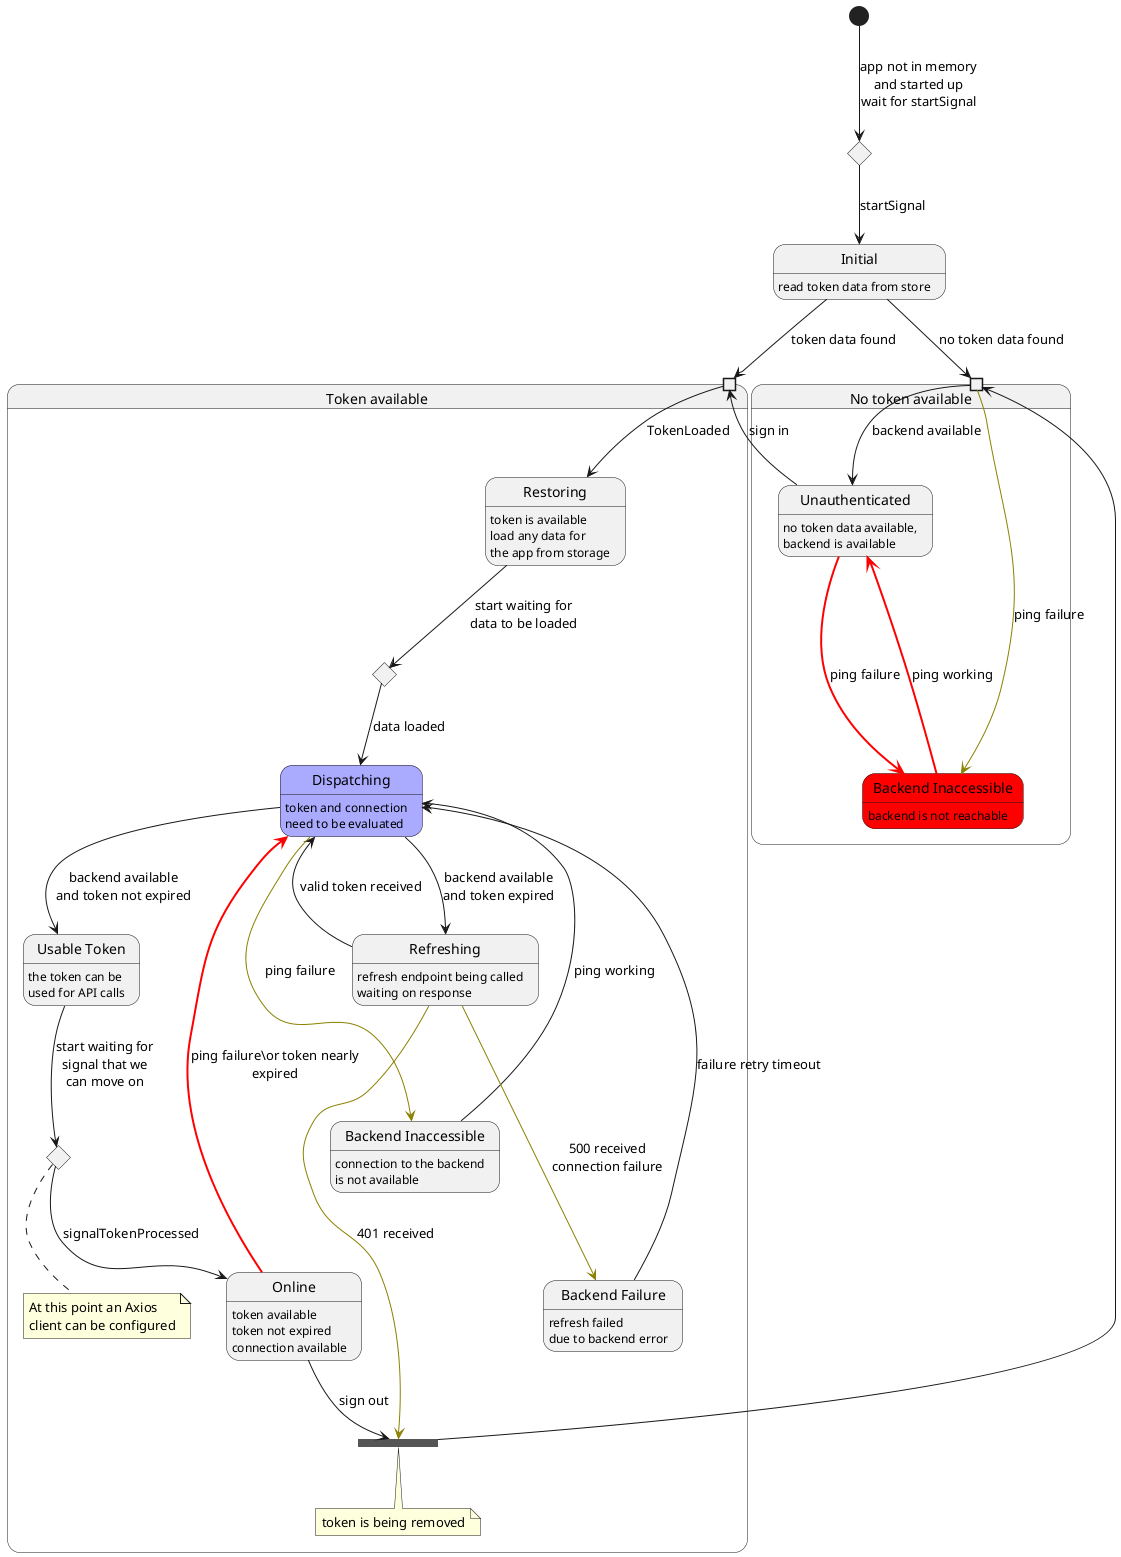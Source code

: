 @startuml AuthState
state Signal <<choice>>
state Initial : read token data from store
[*] --> Signal : app not in memory\nand started up\nwait for startSignal
Signal --> Initial : startSignal

state "Token available" as Authenticated {
  state " " as needsRefreshPin <<inputPin>>
  ' state " " as authenticatedPin <<inputPin>>
  ' state " " as backgroundedPin <<inputPin>>
  ' needsRefreshPin --> Restoring
  state WaitForDataLoaded <<choice>>
  needsRefreshPin --> InitialLoad : TokenLoaded
  ' authenticatedPin --> AuthenticatedOnline
  ' backgroundedPin --> Backgrounded
  state "Restoring" as InitialLoad: token is available\nload any data for\nthe app from storage
  ' state "Needs Refresh" as NeedsRefresh: token may no longer be valid
  state "Dispatching" as NeedsRefresh #aaaaff: token and connection\nneed to be evaluated
  state Refreshing: refresh endpoint being called\nwaiting on response
  state "Usable Token" as FreshToken: the token can be\nused for API calls
  state FreshTokenWait <<choice>>
  state "Online" as AuthenticatedOnline: token available\ntoken not expired\nconnection available
  state "Backend Inaccessible" as BackendInaccessible: connection to the backend\nis not available
  state "Backend Failure" as BackendFailure: refresh failed\ndue to backend error
  state "Token Removal" as TokenRemoval <<join>>
  ' state "Backgrounded" as Backgrounded: app is no longer active

  note bottom of TokenRemoval
    token is being removed
  end note

  ' state "Restoring" as Restoring: app is active\nin foreground

  FreshToken --> FreshTokenWait : start waiting for\nsignal that we\ncan move on
  FreshTokenWait --> AuthenticatedOnline : signalTokenProcessed
  InitialLoad --> WaitForDataLoaded : start waiting for\ndata to be loaded
  WaitForDataLoaded --> NeedsRefresh: data loaded
  NeedsRefresh --> Refreshing: backend available\nand token expired
  NeedsRefresh --> FreshToken : backend available\nand token not expired
  ' Refreshing --> FreshTokenWait: valid token received
  Refreshing --> NeedsRefresh: valid token received
  Refreshing --[#8B8000]-> TokenRemoval: 401 received
  'AuthenticatedOnline --[#red,bold]-> BackendInaccessible : ping failure
  AuthenticatedOnline --[#red,bold]-> NeedsRefresh : ping failure\or token nearly\nexpired
'  AuthenticatedOnline --> NeedsRefresh : token nearly expired
  BackendInaccessible --> NeedsRefresh : ping working
  NeedsRefresh --[#8B8000]-> BackendInaccessible : ping failure
  Refreshing --[#8B8000]-> BackendFailure : 500 received\nconnection failure
  BackendFailure --> NeedsRefresh : failure retry timeout
  AuthenticatedOnline --> TokenRemoval : sign out
  ' Backgrounded --> [*]: app activated\ngo back and wait for start signal
  ' Backgrounded -> Restoring: app activated
  ' Restoring -> NeedsRefresh: app restored
  note bottom of FreshTokenWait
    At this point an Axios
    client can be configured
  end note

}

state "No token available" as NoToken {
  state " " as unauthenticatedPin <<inputPin>>
  state Unauthenticated : no token data available,\nbackend is available
  state "Backend Inaccessible" as UnauthenticatedOffline #red : backend is not reachable
  unauthenticatedPin --> Unauthenticated : backend available
  unauthenticatedPin --[#8B8000]-> UnauthenticatedOffline : ping failure
  Unauthenticated --[#red,bold]-> UnauthenticatedOffline : ping failure
  UnauthenticatedOffline --[#red,bold]-> Unauthenticated : ping working
  Unauthenticated --> needsRefreshPin : sign in

}


Initial --> unauthenticatedPin : no token data found
Initial --> needsRefreshPin : token data found
TokenRemoval --> unauthenticatedPin

' state AppActivate <<start>>
' AppActivate --> needsRefreshPin : app was activated\nfrom memory
' state AppBackgrounded <<start>>
' AppBackgrounded --> backgroundedPin : app was sent\nto background\nand token available

@enduml

@startuml
state "No token available" as NoToken {
  state " " as unauthenticatedPin <<inputPin>>
  state "Unauthenticated Online" as Unauthenticated : no token data available,\nbackend is available
  state "Unauthenticated Offline" as UnauthenticatedOffline #red : backend is not reachable
  unauthenticatedPin --> Unauthenticated : backend available
  unauthenticatedPin --[#8B8000]-> UnauthenticatedOffline : ping failure
  Unauthenticated --[#red,bold]-> UnauthenticatedOffline : ping failure
  UnauthenticatedOffline --[#red,bold]-> Unauthenticated : ping working
}
@enduml


@startuml
state "No token available" as NoToken {
  state " " as unauthenticatedPin <<inputPin>>

  unauthenticatedPin --> Unauthenticated : [backendAccessible]
  unauthenticatedPin --[#8B8000]-> UnauthenticatedOffline : [not backendAccessible]

  state "Unauthenticated Online" as Unauthenticated {

    state "Effect" as a
    state c <<choice>>

    a-->c
    c--> UnauthenticatedOffline: [not backendAccessible]
    a-->a: NetInfo update


  }
  state "Unauthenticated Offline" as UnauthenticatedOffline {

    state "Effect" as a2
    state c2 <<choice>>

    a2-->c2
    c2--> Unauthenticated: [backendAccessible]
    a2-->a2: NetInfo update

  }
}
@enduml

@startuml
state "No token available" as NoToken {
  state " " as unauthenticatedPin <<inputPin>>

  unauthenticatedPin --> Unauthenticated : [backendAccessible]
  unauthenticatedPin --[#8B8000]-> UnauthenticatedOffline : [not backendAccessible]

  state "Unauthenticated Online" as Unauthenticated : no token data available,\nbackend is available
  state "Unauthenticated Offline" as UnauthenticatedOffline #red : backend is not reachable
  state c <<choice>>
  Unauthenticated-->c : effect fired
  c-->Unauthenticated
  c--> UnauthenticatedOffline: [not backendAccessible]
  Unauthenticated-->Unauthenticated: NetInfo update


  state c2 <<choice>>

  UnauthenticatedOffline-->c2: effect fired
  c2-->UnauthenticatedOffline
  c2--> Unauthenticated: [backendAccessible]
  UnauthenticatedOffline-->UnauthenticatedOffline: NetInfo update

}
@enduml
